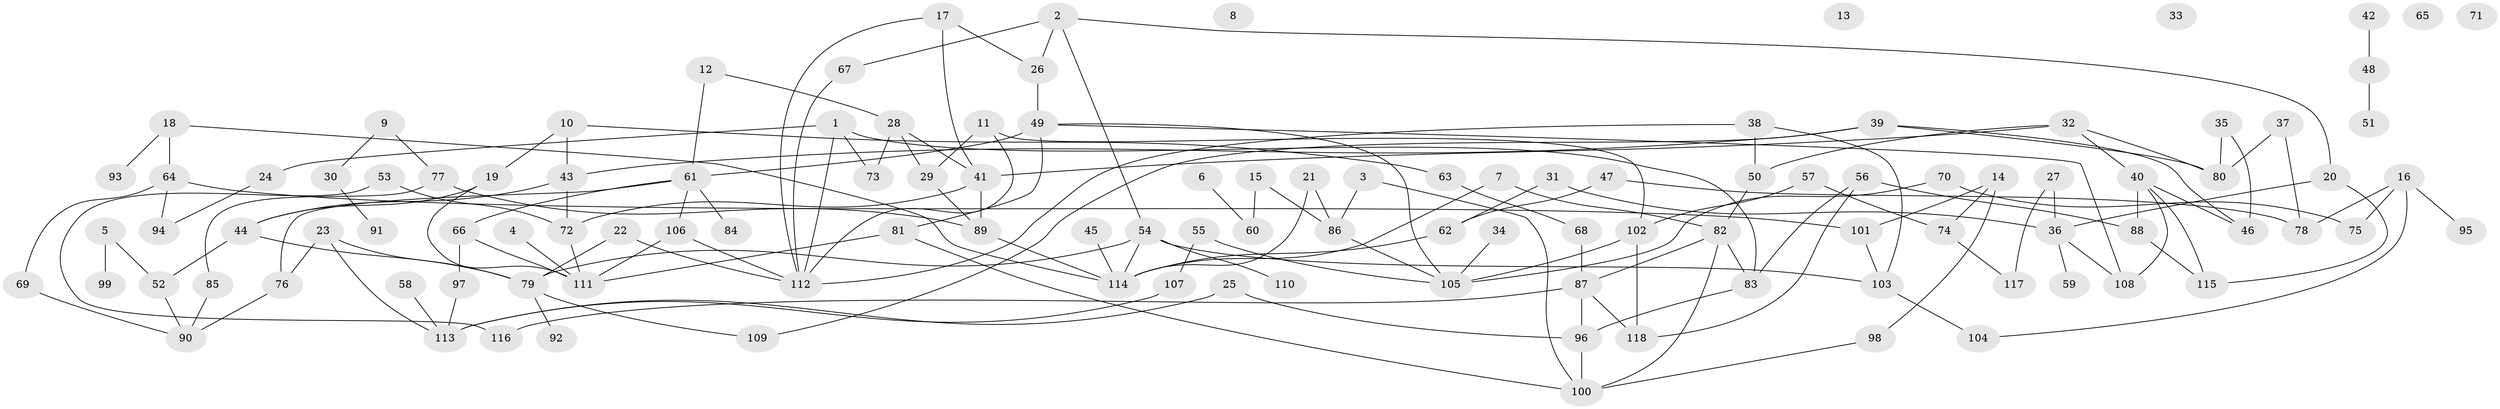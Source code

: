 // Generated by graph-tools (version 1.1) at 2025/38/03/09/25 04:38:59]
// undirected, 118 vertices, 164 edges
graph export_dot {
graph [start="1"]
  node [color=gray90,style=filled];
  1;
  2;
  3;
  4;
  5;
  6;
  7;
  8;
  9;
  10;
  11;
  12;
  13;
  14;
  15;
  16;
  17;
  18;
  19;
  20;
  21;
  22;
  23;
  24;
  25;
  26;
  27;
  28;
  29;
  30;
  31;
  32;
  33;
  34;
  35;
  36;
  37;
  38;
  39;
  40;
  41;
  42;
  43;
  44;
  45;
  46;
  47;
  48;
  49;
  50;
  51;
  52;
  53;
  54;
  55;
  56;
  57;
  58;
  59;
  60;
  61;
  62;
  63;
  64;
  65;
  66;
  67;
  68;
  69;
  70;
  71;
  72;
  73;
  74;
  75;
  76;
  77;
  78;
  79;
  80;
  81;
  82;
  83;
  84;
  85;
  86;
  87;
  88;
  89;
  90;
  91;
  92;
  93;
  94;
  95;
  96;
  97;
  98;
  99;
  100;
  101;
  102;
  103;
  104;
  105;
  106;
  107;
  108;
  109;
  110;
  111;
  112;
  113;
  114;
  115;
  116;
  117;
  118;
  1 -- 24;
  1 -- 73;
  1 -- 83;
  1 -- 112;
  2 -- 20;
  2 -- 26;
  2 -- 54;
  2 -- 67;
  3 -- 86;
  3 -- 100;
  4 -- 111;
  5 -- 52;
  5 -- 99;
  6 -- 60;
  7 -- 82;
  7 -- 114;
  9 -- 30;
  9 -- 77;
  10 -- 19;
  10 -- 43;
  10 -- 63;
  11 -- 29;
  11 -- 102;
  11 -- 112;
  12 -- 28;
  12 -- 61;
  14 -- 74;
  14 -- 98;
  14 -- 101;
  15 -- 60;
  15 -- 86;
  16 -- 75;
  16 -- 78;
  16 -- 95;
  16 -- 104;
  17 -- 26;
  17 -- 41;
  17 -- 112;
  18 -- 64;
  18 -- 93;
  18 -- 114;
  19 -- 44;
  19 -- 111;
  20 -- 36;
  20 -- 115;
  21 -- 86;
  21 -- 114;
  22 -- 79;
  22 -- 112;
  23 -- 76;
  23 -- 79;
  23 -- 113;
  24 -- 94;
  25 -- 96;
  25 -- 113;
  26 -- 49;
  27 -- 36;
  27 -- 117;
  28 -- 29;
  28 -- 41;
  28 -- 73;
  29 -- 89;
  30 -- 91;
  31 -- 36;
  31 -- 62;
  32 -- 40;
  32 -- 41;
  32 -- 50;
  32 -- 80;
  34 -- 105;
  35 -- 46;
  35 -- 80;
  36 -- 59;
  36 -- 108;
  37 -- 78;
  37 -- 80;
  38 -- 50;
  38 -- 103;
  38 -- 112;
  39 -- 43;
  39 -- 46;
  39 -- 80;
  39 -- 109;
  40 -- 46;
  40 -- 88;
  40 -- 108;
  40 -- 115;
  41 -- 72;
  41 -- 89;
  42 -- 48;
  43 -- 44;
  43 -- 72;
  44 -- 52;
  44 -- 79;
  45 -- 114;
  47 -- 62;
  47 -- 78;
  48 -- 51;
  49 -- 61;
  49 -- 81;
  49 -- 105;
  49 -- 108;
  50 -- 82;
  52 -- 90;
  53 -- 72;
  53 -- 116;
  54 -- 79;
  54 -- 103;
  54 -- 110;
  54 -- 114;
  55 -- 105;
  55 -- 107;
  56 -- 83;
  56 -- 88;
  56 -- 118;
  57 -- 74;
  57 -- 102;
  58 -- 113;
  61 -- 66;
  61 -- 76;
  61 -- 84;
  61 -- 106;
  62 -- 114;
  63 -- 68;
  64 -- 69;
  64 -- 94;
  64 -- 101;
  66 -- 97;
  66 -- 111;
  67 -- 112;
  68 -- 87;
  69 -- 90;
  70 -- 75;
  70 -- 105;
  72 -- 111;
  74 -- 117;
  76 -- 90;
  77 -- 85;
  77 -- 89;
  79 -- 92;
  79 -- 109;
  81 -- 100;
  81 -- 111;
  82 -- 83;
  82 -- 87;
  82 -- 100;
  83 -- 96;
  85 -- 90;
  86 -- 105;
  87 -- 96;
  87 -- 116;
  87 -- 118;
  88 -- 115;
  89 -- 114;
  96 -- 100;
  97 -- 113;
  98 -- 100;
  101 -- 103;
  102 -- 105;
  102 -- 118;
  103 -- 104;
  106 -- 111;
  106 -- 112;
  107 -- 113;
}
